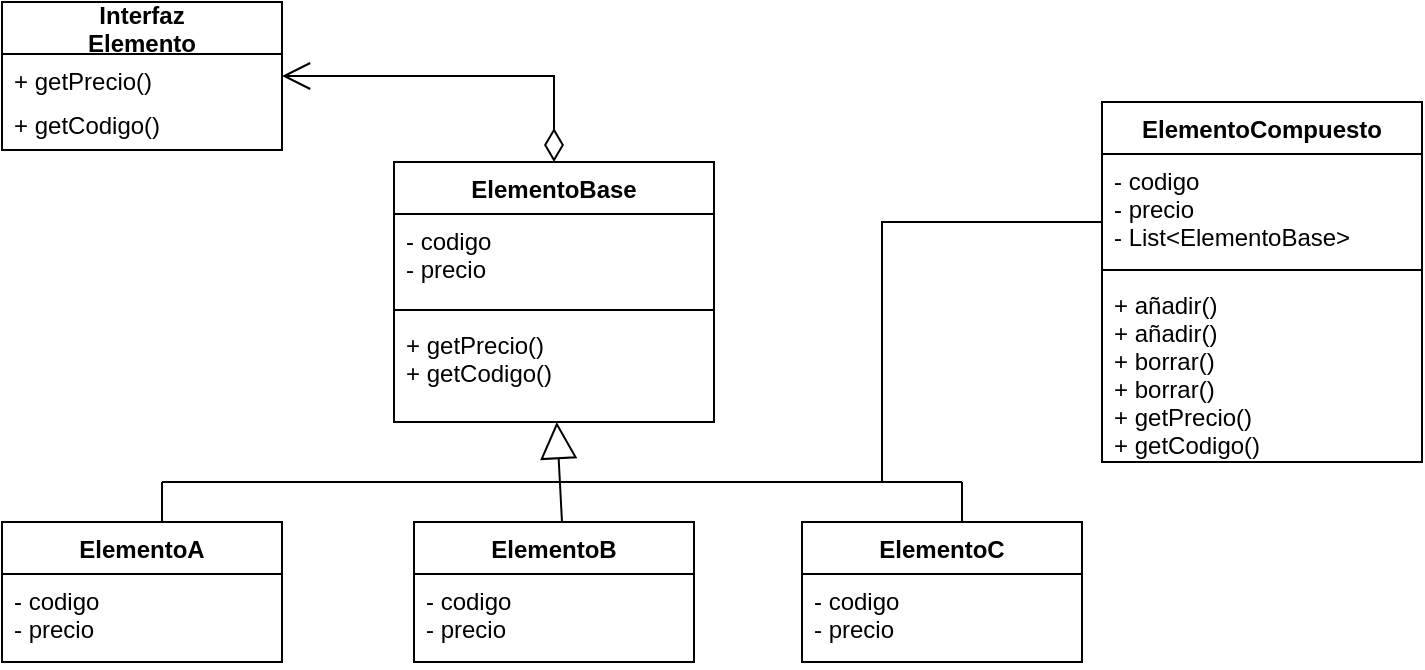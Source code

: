 <mxfile version="17.2.4" type="github">
  <diagram id="ZVaNKG3Bv1ekR_QCjsuc" name="Page-1">
    <mxGraphModel dx="946" dy="509" grid="1" gridSize="10" guides="1" tooltips="1" connect="1" arrows="1" fold="1" page="1" pageScale="1" pageWidth="827" pageHeight="1169" math="0" shadow="0">
      <root>
        <mxCell id="0" />
        <mxCell id="1" parent="0" />
        <mxCell id="zvkqCvP5T53trT0EhQva-1" value="Interfaz&#xa;Elemento" style="swimlane;fontStyle=1;childLayout=stackLayout;horizontal=1;startSize=26;fillColor=none;horizontalStack=0;resizeParent=1;resizeParentMax=0;resizeLast=0;collapsible=1;marginBottom=0;" vertex="1" parent="1">
          <mxGeometry x="40" y="10" width="140" height="74" as="geometry" />
        </mxCell>
        <mxCell id="zvkqCvP5T53trT0EhQva-2" value="+ getPrecio()" style="text;strokeColor=none;fillColor=none;align=left;verticalAlign=top;spacingLeft=4;spacingRight=4;overflow=hidden;rotatable=0;points=[[0,0.5],[1,0.5]];portConstraint=eastwest;" vertex="1" parent="zvkqCvP5T53trT0EhQva-1">
          <mxGeometry y="26" width="140" height="22" as="geometry" />
        </mxCell>
        <mxCell id="zvkqCvP5T53trT0EhQva-3" value="+ getCodigo()" style="text;strokeColor=none;fillColor=none;align=left;verticalAlign=top;spacingLeft=4;spacingRight=4;overflow=hidden;rotatable=0;points=[[0,0.5],[1,0.5]];portConstraint=eastwest;" vertex="1" parent="zvkqCvP5T53trT0EhQva-1">
          <mxGeometry y="48" width="140" height="26" as="geometry" />
        </mxCell>
        <mxCell id="zvkqCvP5T53trT0EhQva-9" value="ElementoBase" style="swimlane;fontStyle=1;align=center;verticalAlign=top;childLayout=stackLayout;horizontal=1;startSize=26;horizontalStack=0;resizeParent=1;resizeParentMax=0;resizeLast=0;collapsible=1;marginBottom=0;" vertex="1" parent="1">
          <mxGeometry x="236" y="90" width="160" height="130" as="geometry" />
        </mxCell>
        <mxCell id="zvkqCvP5T53trT0EhQva-10" value="- codigo&#xa;- precio" style="text;strokeColor=none;fillColor=none;align=left;verticalAlign=top;spacingLeft=4;spacingRight=4;overflow=hidden;rotatable=0;points=[[0,0.5],[1,0.5]];portConstraint=eastwest;" vertex="1" parent="zvkqCvP5T53trT0EhQva-9">
          <mxGeometry y="26" width="160" height="44" as="geometry" />
        </mxCell>
        <mxCell id="zvkqCvP5T53trT0EhQva-11" value="" style="line;strokeWidth=1;fillColor=none;align=left;verticalAlign=middle;spacingTop=-1;spacingLeft=3;spacingRight=3;rotatable=0;labelPosition=right;points=[];portConstraint=eastwest;" vertex="1" parent="zvkqCvP5T53trT0EhQva-9">
          <mxGeometry y="70" width="160" height="8" as="geometry" />
        </mxCell>
        <mxCell id="zvkqCvP5T53trT0EhQva-12" value="+ getPrecio()&#xa;+ getCodigo()" style="text;strokeColor=none;fillColor=none;align=left;verticalAlign=top;spacingLeft=4;spacingRight=4;overflow=hidden;rotatable=0;points=[[0,0.5],[1,0.5]];portConstraint=eastwest;" vertex="1" parent="zvkqCvP5T53trT0EhQva-9">
          <mxGeometry y="78" width="160" height="52" as="geometry" />
        </mxCell>
        <mxCell id="zvkqCvP5T53trT0EhQva-13" value="" style="endArrow=open;html=1;endSize=12;startArrow=diamondThin;startSize=14;startFill=0;edgeStyle=orthogonalEdgeStyle;align=left;verticalAlign=bottom;rounded=0;entryX=1;entryY=0.5;entryDx=0;entryDy=0;exitX=0.5;exitY=0;exitDx=0;exitDy=0;" edge="1" parent="1" source="zvkqCvP5T53trT0EhQva-9" target="zvkqCvP5T53trT0EhQva-2">
          <mxGeometry x="-1" y="3" relative="1" as="geometry">
            <mxPoint x="346" y="130" as="sourcePoint" />
            <mxPoint x="186" y="240" as="targetPoint" />
          </mxGeometry>
        </mxCell>
        <mxCell id="zvkqCvP5T53trT0EhQva-18" value="ElementoA" style="swimlane;fontStyle=1;childLayout=stackLayout;horizontal=1;startSize=26;fillColor=none;horizontalStack=0;resizeParent=1;resizeParentMax=0;resizeLast=0;collapsible=1;marginBottom=0;" vertex="1" parent="1">
          <mxGeometry x="40" y="270" width="140" height="70" as="geometry" />
        </mxCell>
        <mxCell id="zvkqCvP5T53trT0EhQva-19" value="- codigo&#xa;- precio" style="text;strokeColor=none;fillColor=none;align=left;verticalAlign=top;spacingLeft=4;spacingRight=4;overflow=hidden;rotatable=0;points=[[0,0.5],[1,0.5]];portConstraint=eastwest;" vertex="1" parent="zvkqCvP5T53trT0EhQva-18">
          <mxGeometry y="26" width="140" height="44" as="geometry" />
        </mxCell>
        <mxCell id="zvkqCvP5T53trT0EhQva-22" value="ElementoB" style="swimlane;fontStyle=1;childLayout=stackLayout;horizontal=1;startSize=26;fillColor=none;horizontalStack=0;resizeParent=1;resizeParentMax=0;resizeLast=0;collapsible=1;marginBottom=0;" vertex="1" parent="1">
          <mxGeometry x="246" y="270" width="140" height="70" as="geometry" />
        </mxCell>
        <mxCell id="zvkqCvP5T53trT0EhQva-23" value="- codigo&#xa;- precio" style="text;strokeColor=none;fillColor=none;align=left;verticalAlign=top;spacingLeft=4;spacingRight=4;overflow=hidden;rotatable=0;points=[[0,0.5],[1,0.5]];portConstraint=eastwest;" vertex="1" parent="zvkqCvP5T53trT0EhQva-22">
          <mxGeometry y="26" width="140" height="44" as="geometry" />
        </mxCell>
        <mxCell id="zvkqCvP5T53trT0EhQva-24" value="ElementoC" style="swimlane;fontStyle=1;childLayout=stackLayout;horizontal=1;startSize=26;fillColor=none;horizontalStack=0;resizeParent=1;resizeParentMax=0;resizeLast=0;collapsible=1;marginBottom=0;" vertex="1" parent="1">
          <mxGeometry x="440" y="270" width="140" height="70" as="geometry" />
        </mxCell>
        <mxCell id="zvkqCvP5T53trT0EhQva-25" value="- codigo&#xa;- precio" style="text;strokeColor=none;fillColor=none;align=left;verticalAlign=top;spacingLeft=4;spacingRight=4;overflow=hidden;rotatable=0;points=[[0,0.5],[1,0.5]];portConstraint=eastwest;" vertex="1" parent="zvkqCvP5T53trT0EhQva-24">
          <mxGeometry y="26" width="140" height="44" as="geometry" />
        </mxCell>
        <mxCell id="zvkqCvP5T53trT0EhQva-26" value="" style="endArrow=block;endSize=16;endFill=0;html=1;rounded=0;" edge="1" parent="1" target="zvkqCvP5T53trT0EhQva-12">
          <mxGeometry x="0.445" y="57" width="160" relative="1" as="geometry">
            <mxPoint x="320" y="270" as="sourcePoint" />
            <mxPoint x="490" y="260" as="targetPoint" />
            <mxPoint as="offset" />
          </mxGeometry>
        </mxCell>
        <mxCell id="zvkqCvP5T53trT0EhQva-28" value="" style="endArrow=none;html=1;rounded=0;" edge="1" parent="1">
          <mxGeometry width="50" height="50" relative="1" as="geometry">
            <mxPoint x="320" y="250" as="sourcePoint" />
            <mxPoint x="520" y="250" as="targetPoint" />
          </mxGeometry>
        </mxCell>
        <mxCell id="zvkqCvP5T53trT0EhQva-29" value="" style="endArrow=none;html=1;rounded=0;" edge="1" parent="1">
          <mxGeometry width="50" height="50" relative="1" as="geometry">
            <mxPoint x="120" y="250" as="sourcePoint" />
            <mxPoint x="320" y="250" as="targetPoint" />
          </mxGeometry>
        </mxCell>
        <mxCell id="zvkqCvP5T53trT0EhQva-30" value="" style="endArrow=none;html=1;rounded=0;" edge="1" parent="1">
          <mxGeometry width="50" height="50" relative="1" as="geometry">
            <mxPoint x="520" y="270" as="sourcePoint" />
            <mxPoint x="520" y="250" as="targetPoint" />
          </mxGeometry>
        </mxCell>
        <mxCell id="zvkqCvP5T53trT0EhQva-31" value="" style="endArrow=none;html=1;rounded=0;" edge="1" parent="1">
          <mxGeometry width="50" height="50" relative="1" as="geometry">
            <mxPoint x="120" y="270" as="sourcePoint" />
            <mxPoint x="120" y="250" as="targetPoint" />
          </mxGeometry>
        </mxCell>
        <mxCell id="zvkqCvP5T53trT0EhQva-35" value="ElementoCompuesto" style="swimlane;fontStyle=1;align=center;verticalAlign=top;childLayout=stackLayout;horizontal=1;startSize=26;horizontalStack=0;resizeParent=1;resizeParentMax=0;resizeLast=0;collapsible=1;marginBottom=0;" vertex="1" parent="1">
          <mxGeometry x="590" y="60" width="160" height="180" as="geometry" />
        </mxCell>
        <mxCell id="zvkqCvP5T53trT0EhQva-36" value="- codigo&#xa;- precio&#xa;- List&lt;ElementoBase&gt;" style="text;strokeColor=none;fillColor=none;align=left;verticalAlign=top;spacingLeft=4;spacingRight=4;overflow=hidden;rotatable=0;points=[[0,0.5],[1,0.5]];portConstraint=eastwest;" vertex="1" parent="zvkqCvP5T53trT0EhQva-35">
          <mxGeometry y="26" width="160" height="54" as="geometry" />
        </mxCell>
        <mxCell id="zvkqCvP5T53trT0EhQva-37" value="" style="line;strokeWidth=1;fillColor=none;align=left;verticalAlign=middle;spacingTop=-1;spacingLeft=3;spacingRight=3;rotatable=0;labelPosition=right;points=[];portConstraint=eastwest;" vertex="1" parent="zvkqCvP5T53trT0EhQva-35">
          <mxGeometry y="80" width="160" height="8" as="geometry" />
        </mxCell>
        <mxCell id="zvkqCvP5T53trT0EhQva-38" value="+ añadir()&#xa;+ añadir()&#xa;+ borrar()&#xa;+ borrar()&#xa;+ getPrecio()&#xa;+ getCodigo()" style="text;strokeColor=none;fillColor=none;align=left;verticalAlign=top;spacingLeft=4;spacingRight=4;overflow=hidden;rotatable=0;points=[[0,0.5],[1,0.5]];portConstraint=eastwest;" vertex="1" parent="zvkqCvP5T53trT0EhQva-35">
          <mxGeometry y="88" width="160" height="92" as="geometry" />
        </mxCell>
        <mxCell id="zvkqCvP5T53trT0EhQva-39" value="" style="endArrow=none;html=1;rounded=0;" edge="1" parent="1">
          <mxGeometry width="50" height="50" relative="1" as="geometry">
            <mxPoint x="480" y="250" as="sourcePoint" />
            <mxPoint x="590" y="120" as="targetPoint" />
            <Array as="points">
              <mxPoint x="480" y="120" />
            </Array>
          </mxGeometry>
        </mxCell>
      </root>
    </mxGraphModel>
  </diagram>
</mxfile>
